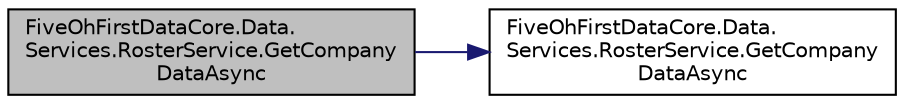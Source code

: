 digraph "FiveOhFirstDataCore.Data.Services.RosterService.GetCompanyDataAsync"
{
 // LATEX_PDF_SIZE
  edge [fontname="Helvetica",fontsize="10",labelfontname="Helvetica",labelfontsize="10"];
  node [fontname="Helvetica",fontsize="10",shape=record];
  rankdir="LR";
  Node1 [label="FiveOhFirstDataCore.Data.\lServices.RosterService.GetCompany\lDataAsync",height=0.2,width=0.4,color="black", fillcolor="grey75", style="filled", fontcolor="black",tooltip="Get all the troopers in a company."];
  Node1 -> Node2 [color="midnightblue",fontsize="10",style="solid",fontname="Helvetica"];
  Node2 [label="FiveOhFirstDataCore.Data.\lServices.RosterService.GetCompany\lDataAsync",height=0.2,width=0.4,color="black", fillcolor="white", style="filled",URL="$class_five_oh_first_data_core_1_1_data_1_1_services_1_1_roster_service.html#ae9981ffd864d551dcfdd5367df085129",tooltip="Get all the troopers in a company."];
}
